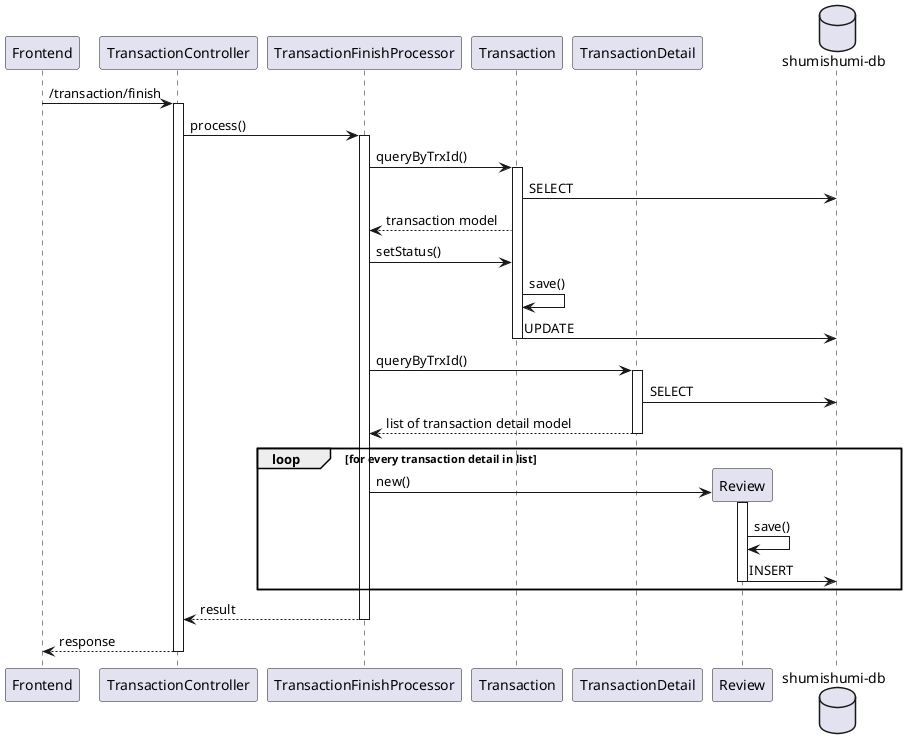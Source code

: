 @startuml finish
participant "Frontend" as fe
participant "TransactionController" as tc

participant "TransactionFinishProcessor" as proc

participant "Transaction" as tm
participant "TransactionDetail" as tdm
participant "Review" as rm

database "shumishumi-db" as db

fe -> tc++ : /transaction/finish
tc -> proc++ : process()

proc -> tm++ : queryByTrxId()
tm -> db : SELECT
proc <-- tm : transaction model

proc -> tm : setStatus()
tm -> tm : save()
tm -> db : UPDATE
deactivate tm

proc -> tdm++ : queryByTrxId()
tdm -> db : SELECT
return list of transaction detail model

loop for every transaction detail in list
    create rm
    proc -> rm++ : new()
    rm -> rm : save()
    rm -> db : INSERT
    deactivate rm
end

return result
return response

@enduml
